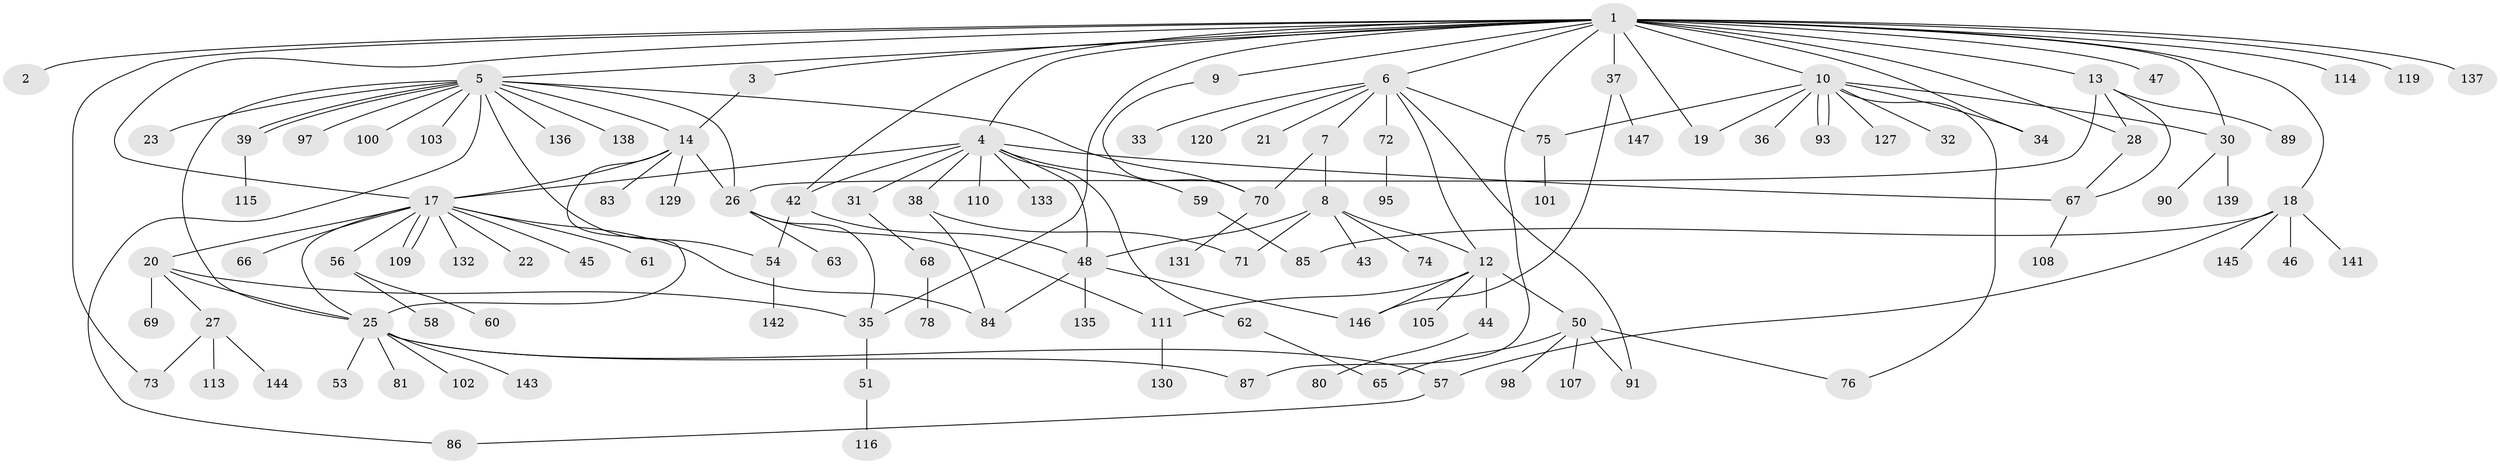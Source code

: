 // original degree distribution, {23: 0.006756756756756757, 2: 0.19594594594594594, 6: 0.033783783783783786, 13: 0.006756756756756757, 10: 0.013513513513513514, 3: 0.14189189189189189, 5: 0.02702702702702703, 12: 0.006756756756756757, 7: 0.013513513513513514, 8: 0.006756756756756757, 1: 0.49324324324324326, 14: 0.006756756756756757, 4: 0.0472972972972973}
// Generated by graph-tools (version 1.1) at 2025/11/02/27/25 16:11:14]
// undirected, 114 vertices, 154 edges
graph export_dot {
graph [start="1"]
  node [color=gray90,style=filled];
  1 [super="+79"];
  2 [super="+96"];
  3;
  4 [super="+11"];
  5 [super="+40"];
  6 [super="+140"];
  7;
  8 [super="+49"];
  9 [super="+125"];
  10 [super="+16"];
  12 [super="+15"];
  13 [super="+41"];
  14 [super="+24"];
  17 [super="+122"];
  18 [super="+55"];
  19 [super="+29"];
  20 [super="+124"];
  21;
  22;
  23;
  25 [super="+88"];
  26 [super="+106"];
  27 [super="+148"];
  28;
  30 [super="+118"];
  31;
  32;
  33;
  34;
  35 [super="+64"];
  36;
  37 [super="+99"];
  38;
  39 [super="+117"];
  42;
  43;
  44;
  45;
  46 [super="+82"];
  47;
  48 [super="+52"];
  50 [super="+94"];
  51;
  53;
  54 [super="+104"];
  56;
  57;
  58;
  59;
  60;
  61;
  62 [super="+123"];
  63;
  65;
  66;
  67 [super="+128"];
  68;
  69;
  70 [super="+121"];
  71 [super="+77"];
  72;
  73 [super="+134"];
  74 [super="+126"];
  75 [super="+112"];
  76;
  78;
  80;
  81;
  83;
  84;
  85;
  86 [super="+92"];
  87;
  89;
  90;
  91;
  93;
  95;
  97;
  98;
  100;
  101;
  102;
  103;
  105;
  107;
  108;
  109;
  110;
  111;
  113;
  114;
  115;
  116;
  119;
  120;
  127;
  129;
  130;
  131;
  132;
  133;
  135;
  136;
  137;
  138;
  139;
  141;
  142;
  143;
  144;
  145;
  146;
  147;
  1 -- 2;
  1 -- 3;
  1 -- 4;
  1 -- 5;
  1 -- 6;
  1 -- 9;
  1 -- 10;
  1 -- 13;
  1 -- 17;
  1 -- 18;
  1 -- 19;
  1 -- 28;
  1 -- 35;
  1 -- 37;
  1 -- 42;
  1 -- 47;
  1 -- 73;
  1 -- 87;
  1 -- 114;
  1 -- 119;
  1 -- 137;
  1 -- 34;
  1 -- 30;
  3 -- 14;
  4 -- 48;
  4 -- 67;
  4 -- 133;
  4 -- 17;
  4 -- 38;
  4 -- 62;
  4 -- 42;
  4 -- 59;
  4 -- 110;
  4 -- 31;
  5 -- 14;
  5 -- 23;
  5 -- 26;
  5 -- 39;
  5 -- 39;
  5 -- 86;
  5 -- 97;
  5 -- 100;
  5 -- 136;
  5 -- 54;
  5 -- 138;
  5 -- 70;
  5 -- 103;
  5 -- 25;
  6 -- 7;
  6 -- 12;
  6 -- 21;
  6 -- 33;
  6 -- 72;
  6 -- 91;
  6 -- 120;
  6 -- 75;
  7 -- 8;
  7 -- 70;
  8 -- 12;
  8 -- 43;
  8 -- 71;
  8 -- 48;
  8 -- 74;
  9 -- 70;
  10 -- 19;
  10 -- 30;
  10 -- 32;
  10 -- 34;
  10 -- 36;
  10 -- 75;
  10 -- 76;
  10 -- 93;
  10 -- 93;
  10 -- 127;
  12 -- 50;
  12 -- 111;
  12 -- 146;
  12 -- 105;
  12 -- 44;
  13 -- 28;
  13 -- 89;
  13 -- 67;
  13 -- 26;
  14 -- 17;
  14 -- 25;
  14 -- 26;
  14 -- 83;
  14 -- 129;
  17 -- 20;
  17 -- 22;
  17 -- 25;
  17 -- 45;
  17 -- 56;
  17 -- 61;
  17 -- 66;
  17 -- 84;
  17 -- 109;
  17 -- 109;
  17 -- 132;
  18 -- 46;
  18 -- 141;
  18 -- 57;
  18 -- 145;
  18 -- 85;
  20 -- 25;
  20 -- 27;
  20 -- 69;
  20 -- 35;
  25 -- 53;
  25 -- 57;
  25 -- 81;
  25 -- 87;
  25 -- 102;
  25 -- 143;
  26 -- 35;
  26 -- 63;
  26 -- 111;
  27 -- 113;
  27 -- 144;
  27 -- 73;
  28 -- 67;
  30 -- 90;
  30 -- 139;
  31 -- 68;
  35 -- 51;
  37 -- 146;
  37 -- 147;
  38 -- 71;
  38 -- 84;
  39 -- 115;
  42 -- 54;
  42 -- 48;
  44 -- 80;
  48 -- 146;
  48 -- 84;
  48 -- 135;
  50 -- 65;
  50 -- 76;
  50 -- 91;
  50 -- 98;
  50 -- 107;
  51 -- 116;
  54 -- 142;
  56 -- 58;
  56 -- 60;
  57 -- 86;
  59 -- 85;
  62 -- 65;
  67 -- 108;
  68 -- 78;
  70 -- 131;
  72 -- 95;
  75 -- 101;
  111 -- 130;
}
